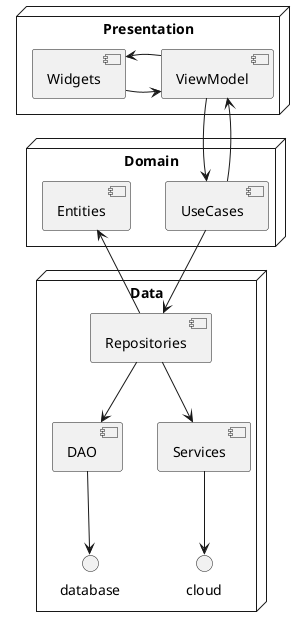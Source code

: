 @startuml
'https://plantuml.com/component-diagram

node "Presentation" {
    [Widgets] -> [ViewModel]
    [Widgets] <- [ViewModel]
}

node "Domain" {
    [UseCases]
    [Entities]
}

node "Data" {
    [Repositories] --> [DAO]
    [Repositories] --> [Services]
    [Services] --> cloud
    [DAO] --> database
}

[ViewModel] --> [UseCases]
[ViewModel] <-- [UseCases]
[UseCases] --> [Repositories]
[Repositories] --> [Entities]

@enduml